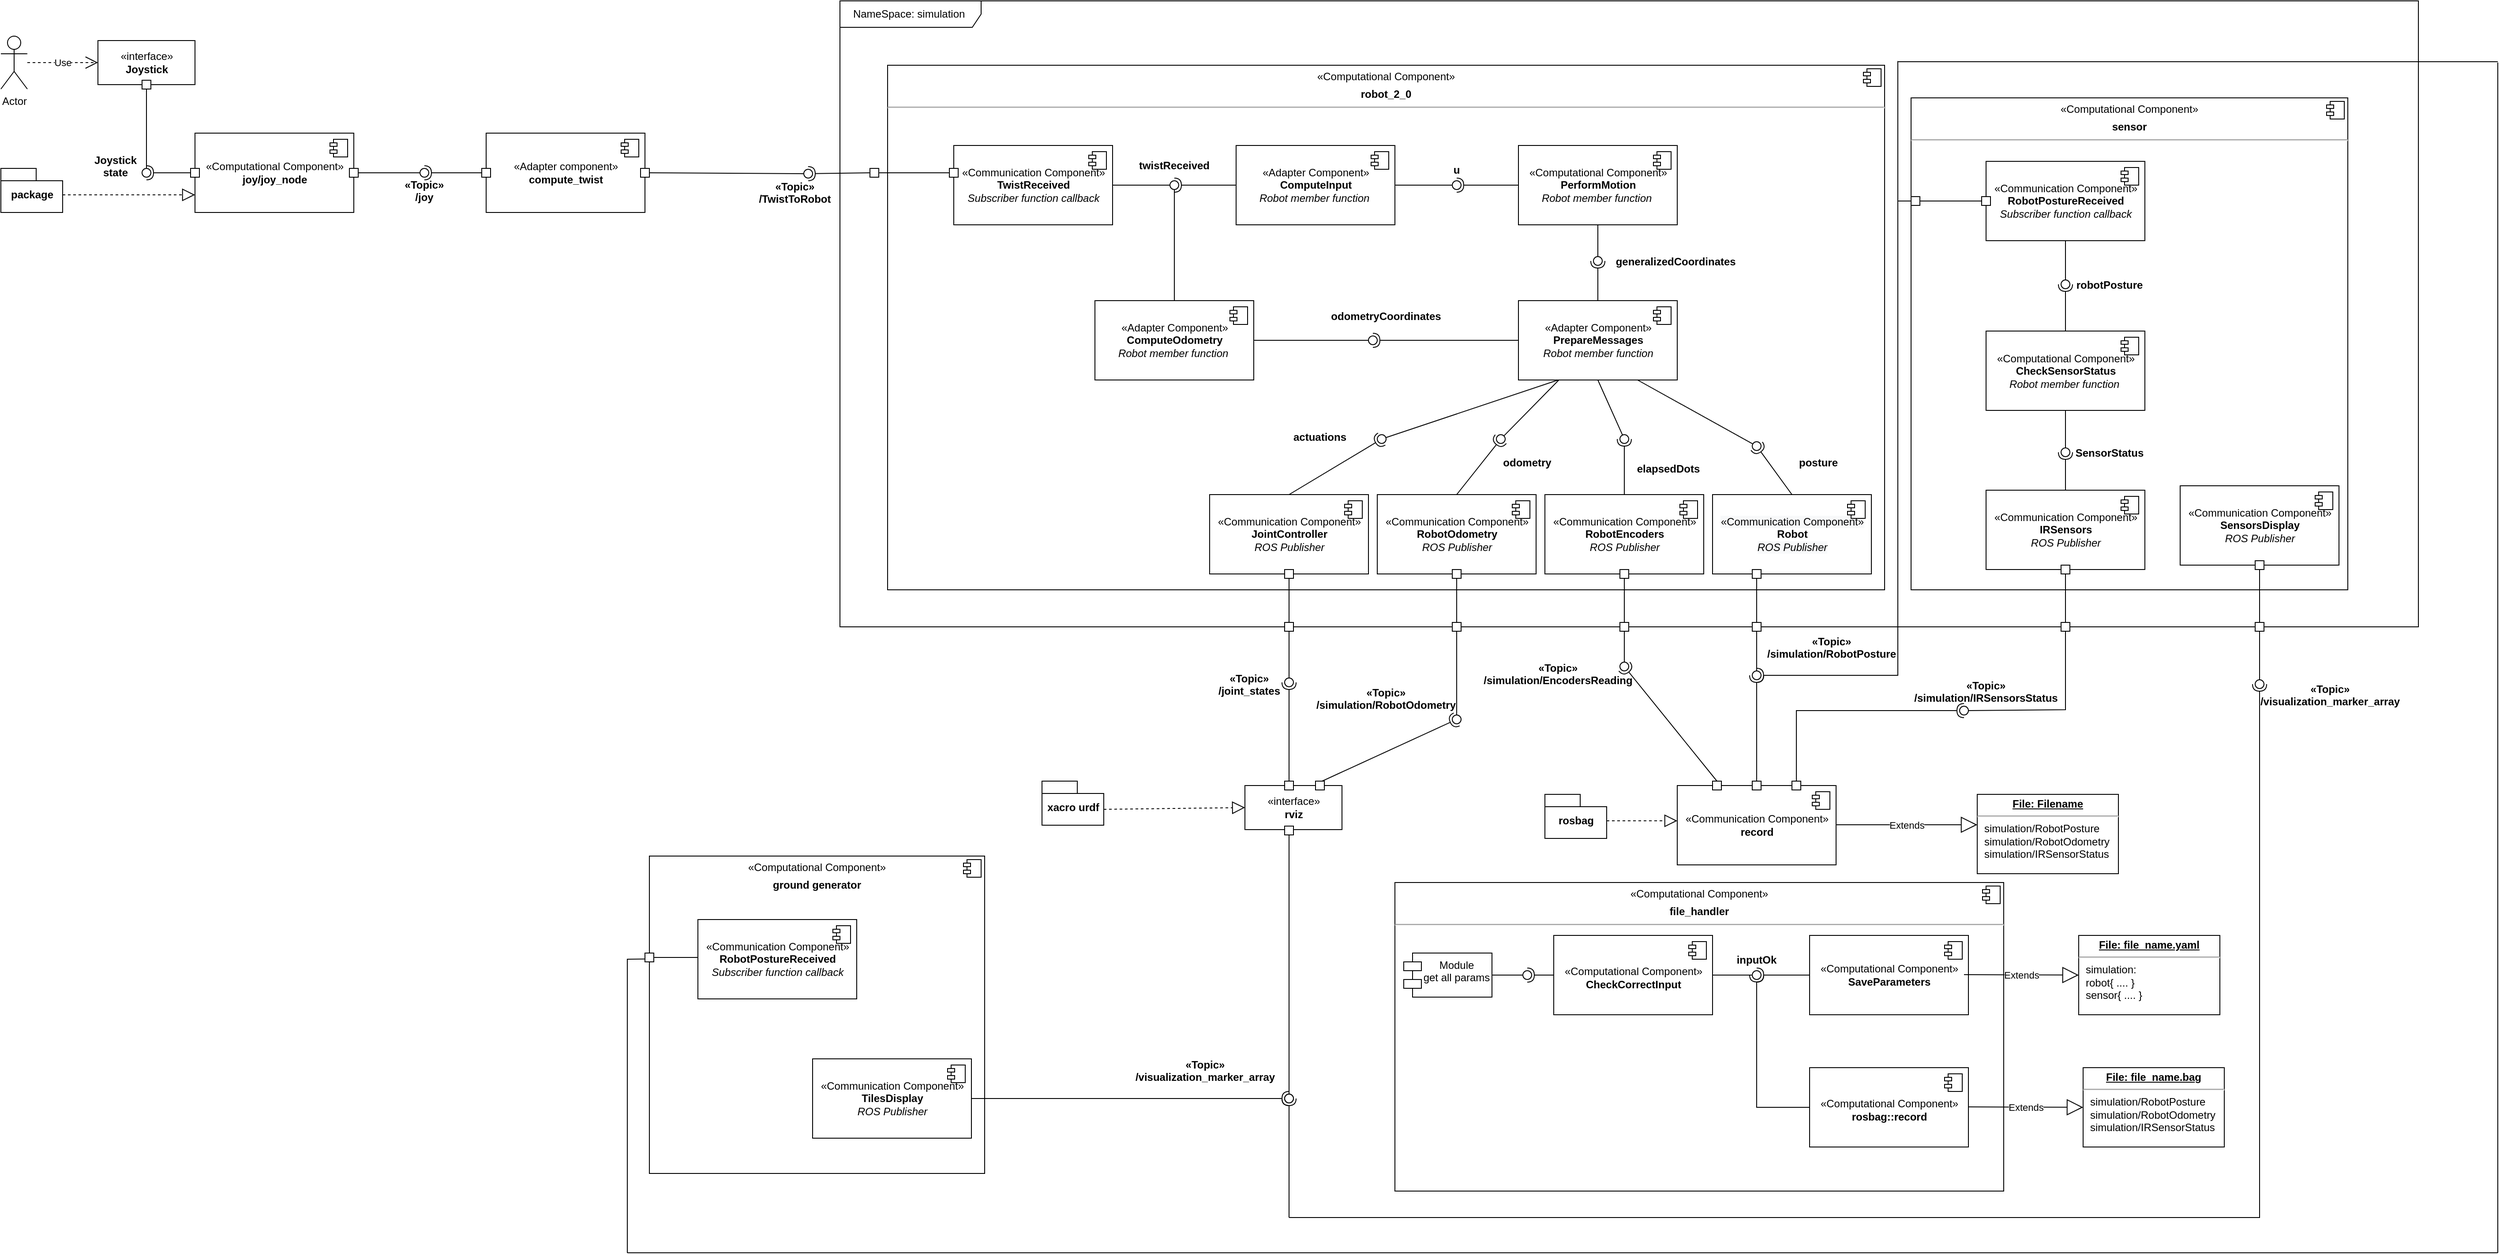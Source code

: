 <mxfile version="13.0.3" type="device"><diagram id="dQVUf-3r50k0wOPHMKct" name="Page-1"><mxGraphModel dx="3204" dy="2052" grid="1" gridSize="10" guides="1" tooltips="1" connect="1" arrows="1" fold="1" page="1" pageScale="1" pageWidth="850" pageHeight="1100" math="0" shadow="0"><root><mxCell id="0"/><mxCell id="1" parent="0"/><mxCell id="RqfYCaP5gzXYu1912-vJ-2" value="Actor" style="shape=umlActor;verticalLabelPosition=bottom;labelBackgroundColor=#ffffff;verticalAlign=top;html=1;" parent="1" vertex="1"><mxGeometry x="170" y="220" width="30" height="60" as="geometry"/></mxCell><mxCell id="RqfYCaP5gzXYu1912-vJ-3" value="«interface»&lt;br&gt;&lt;b&gt;Joystick&lt;/b&gt;" style="html=1;" parent="1" vertex="1"><mxGeometry x="280" y="225" width="110" height="50" as="geometry"/></mxCell><mxCell id="RqfYCaP5gzXYu1912-vJ-5" value="Use" style="endArrow=open;endSize=12;dashed=1;html=1;entryX=0;entryY=0.5;entryDx=0;entryDy=0;" parent="1" source="RqfYCaP5gzXYu1912-vJ-2" target="RqfYCaP5gzXYu1912-vJ-3" edge="1"><mxGeometry width="160" relative="1" as="geometry"><mxPoint x="310" y="350" as="sourcePoint"/><mxPoint x="470" y="350" as="targetPoint"/></mxGeometry></mxCell><mxCell id="RqfYCaP5gzXYu1912-vJ-8" value="package" style="shape=folder;fontStyle=1;spacingTop=10;tabWidth=40;tabHeight=14;tabPosition=left;html=1;" parent="1" vertex="1"><mxGeometry x="170" y="370" width="70" height="50" as="geometry"/></mxCell><mxCell id="RqfYCaP5gzXYu1912-vJ-9" value="«Computational Component»&lt;br&gt;&lt;b&gt;joy/joy_node&lt;/b&gt;" style="html=1;dropTarget=0;" parent="1" vertex="1"><mxGeometry x="390" y="330" width="180" height="90" as="geometry"/></mxCell><mxCell id="RqfYCaP5gzXYu1912-vJ-10" value="" style="shape=component;jettyWidth=8;jettyHeight=4;" parent="RqfYCaP5gzXYu1912-vJ-9" vertex="1"><mxGeometry x="1" width="20" height="20" relative="1" as="geometry"><mxPoint x="-27" y="7" as="offset"/></mxGeometry></mxCell><mxCell id="RqfYCaP5gzXYu1912-vJ-15" value="" style="rounded=0;orthogonalLoop=1;jettySize=auto;html=1;endArrow=none;endFill=0;exitX=0.5;exitY=1;exitDx=0;exitDy=0;" parent="1" source="RqfYCaP5gzXYu1912-vJ-19" target="RqfYCaP5gzXYu1912-vJ-17" edge="1"><mxGeometry relative="1" as="geometry"><mxPoint x="315" y="375" as="sourcePoint"/></mxGeometry></mxCell><mxCell id="RqfYCaP5gzXYu1912-vJ-16" value="" style="rounded=0;orthogonalLoop=1;jettySize=auto;html=1;endArrow=halfCircle;endFill=0;entryX=0.5;entryY=0.5;entryDx=0;entryDy=0;endSize=6;strokeWidth=1;exitX=0;exitY=0.5;exitDx=0;exitDy=0;" parent="1" source="RqfYCaP5gzXYu1912-vJ-18" target="RqfYCaP5gzXYu1912-vJ-17" edge="1"><mxGeometry relative="1" as="geometry"><mxPoint x="355" y="375" as="sourcePoint"/></mxGeometry></mxCell><mxCell id="RqfYCaP5gzXYu1912-vJ-17" value="" style="ellipse;whiteSpace=wrap;html=1;fontFamily=Helvetica;fontSize=12;fontColor=#000000;align=center;strokeColor=#000000;fillColor=#ffffff;points=[];aspect=fixed;resizable=0;" parent="1" vertex="1"><mxGeometry x="330" y="370" width="10" height="10" as="geometry"/></mxCell><mxCell id="RqfYCaP5gzXYu1912-vJ-18" value="" style="rounded=0;whiteSpace=wrap;html=1;" parent="1" vertex="1"><mxGeometry x="385" y="370" width="10" height="10" as="geometry"/></mxCell><mxCell id="RqfYCaP5gzXYu1912-vJ-19" value="" style="rounded=0;whiteSpace=wrap;html=1;" parent="1" vertex="1"><mxGeometry x="330" y="270" width="10" height="10" as="geometry"/></mxCell><mxCell id="RqfYCaP5gzXYu1912-vJ-20" value="Joystick&#10;state" style="text;align=center;fontStyle=1;verticalAlign=middle;spacingLeft=3;spacingRight=3;strokeColor=none;rotatable=0;points=[[0,0.5],[1,0.5]];portConstraint=eastwest;" parent="1" vertex="1"><mxGeometry x="260" y="354" width="80" height="26" as="geometry"/></mxCell><mxCell id="RqfYCaP5gzXYu1912-vJ-21" value="" style="endArrow=block;dashed=1;endFill=0;endSize=12;html=1;" parent="1" edge="1"><mxGeometry width="160" relative="1" as="geometry"><mxPoint x="240" y="400" as="sourcePoint"/><mxPoint x="390" y="400" as="targetPoint"/></mxGeometry></mxCell><mxCell id="RqfYCaP5gzXYu1912-vJ-22" value="«Adapter component»&lt;br&gt;&lt;b&gt;compute_twist&lt;/b&gt;" style="html=1;dropTarget=0;" parent="1" vertex="1"><mxGeometry x="720" y="330" width="180" height="90" as="geometry"/></mxCell><mxCell id="RqfYCaP5gzXYu1912-vJ-23" value="" style="shape=component;jettyWidth=8;jettyHeight=4;" parent="RqfYCaP5gzXYu1912-vJ-22" vertex="1"><mxGeometry x="1" width="20" height="20" relative="1" as="geometry"><mxPoint x="-27" y="7" as="offset"/></mxGeometry></mxCell><mxCell id="RqfYCaP5gzXYu1912-vJ-24" value="" style="rounded=0;orthogonalLoop=1;jettySize=auto;html=1;endArrow=none;endFill=0;exitX=1;exitY=0.5;exitDx=0;exitDy=0;" parent="1" source="RqfYCaP5gzXYu1912-vJ-27" target="RqfYCaP5gzXYu1912-vJ-26" edge="1"><mxGeometry relative="1" as="geometry"><mxPoint x="630" y="375" as="sourcePoint"/></mxGeometry></mxCell><mxCell id="RqfYCaP5gzXYu1912-vJ-25" value="" style="rounded=0;orthogonalLoop=1;jettySize=auto;html=1;endArrow=halfCircle;endFill=0;entryX=0.5;entryY=0.5;entryDx=0;entryDy=0;endSize=6;strokeWidth=1;exitX=0;exitY=0.5;exitDx=0;exitDy=0;" parent="1" source="RqfYCaP5gzXYu1912-vJ-28" target="RqfYCaP5gzXYu1912-vJ-26" edge="1"><mxGeometry relative="1" as="geometry"><mxPoint x="670" y="375" as="sourcePoint"/></mxGeometry></mxCell><mxCell id="RqfYCaP5gzXYu1912-vJ-26" value="" style="ellipse;whiteSpace=wrap;html=1;fontFamily=Helvetica;fontSize=12;fontColor=#000000;align=center;strokeColor=#000000;fillColor=#ffffff;points=[];aspect=fixed;resizable=0;" parent="1" vertex="1"><mxGeometry x="645" y="370" width="10" height="10" as="geometry"/></mxCell><mxCell id="RqfYCaP5gzXYu1912-vJ-27" value="" style="rounded=0;whiteSpace=wrap;html=1;" parent="1" vertex="1"><mxGeometry x="565" y="370" width="10" height="10" as="geometry"/></mxCell><mxCell id="RqfYCaP5gzXYu1912-vJ-28" value="" style="rounded=0;whiteSpace=wrap;html=1;" parent="1" vertex="1"><mxGeometry x="715" y="370" width="10" height="10" as="geometry"/></mxCell><mxCell id="RqfYCaP5gzXYu1912-vJ-33" value="«Topic»&#10;/joy" style="text;align=center;fontStyle=1;verticalAlign=middle;spacingLeft=3;spacingRight=3;strokeColor=none;rotatable=0;points=[[0,0.5],[1,0.5]];portConstraint=eastwest;" parent="1" vertex="1"><mxGeometry x="610" y="382" width="80" height="26" as="geometry"/></mxCell><mxCell id="RqfYCaP5gzXYu1912-vJ-34" value="" style="rounded=0;whiteSpace=wrap;html=1;" parent="1" vertex="1"><mxGeometry x="895" y="370" width="10" height="10" as="geometry"/></mxCell><mxCell id="RqfYCaP5gzXYu1912-vJ-42" value="" style="rounded=0;orthogonalLoop=1;jettySize=auto;html=1;endArrow=none;endFill=0;exitX=1;exitY=0.5;exitDx=0;exitDy=0;" parent="1" source="RqfYCaP5gzXYu1912-vJ-34" target="RqfYCaP5gzXYu1912-vJ-44" edge="1"><mxGeometry relative="1" as="geometry"><mxPoint x="1010" y="375" as="sourcePoint"/></mxGeometry></mxCell><mxCell id="RqfYCaP5gzXYu1912-vJ-43" value="" style="rounded=0;orthogonalLoop=1;jettySize=auto;html=1;endArrow=halfCircle;endFill=0;entryX=0.5;entryY=0.5;entryDx=0;entryDy=0;endSize=6;strokeWidth=1;exitX=0;exitY=0.5;exitDx=0;exitDy=0;" parent="1" source="RqfYCaP5gzXYu1912-vJ-141" target="RqfYCaP5gzXYu1912-vJ-44" edge="1"><mxGeometry relative="1" as="geometry"><mxPoint x="1155" y="375" as="sourcePoint"/></mxGeometry></mxCell><mxCell id="RqfYCaP5gzXYu1912-vJ-44" value="" style="ellipse;whiteSpace=wrap;html=1;fontFamily=Helvetica;fontSize=12;fontColor=#000000;align=center;strokeColor=#000000;fillColor=#ffffff;points=[];aspect=fixed;resizable=0;" parent="1" vertex="1"><mxGeometry x="1080" y="371" width="10" height="10" as="geometry"/></mxCell><mxCell id="RqfYCaP5gzXYu1912-vJ-46" value="«Topic»&#10;/TwistToRobot" style="text;align=center;fontStyle=1;verticalAlign=middle;spacingLeft=3;spacingRight=3;strokeColor=none;rotatable=0;points=[[0,0.5],[1,0.5]];portConstraint=eastwest;" parent="1" vertex="1"><mxGeometry x="1030" y="384" width="80" height="26" as="geometry"/></mxCell><mxCell id="RqfYCaP5gzXYu1912-vJ-138" value="NameSpace: simulation&amp;nbsp;" style="shape=umlFrame;whiteSpace=wrap;html=1;width=160;height=30;" parent="1" vertex="1"><mxGeometry x="1121" y="180" width="1789" height="710" as="geometry"/></mxCell><mxCell id="RqfYCaP5gzXYu1912-vJ-139" value="&lt;p style=&quot;margin: 6px 0px 0px ; text-align: center&quot;&gt;«Computational Component»&lt;br&gt;&lt;/p&gt;&lt;p style=&quot;margin: 6px 0px 0px ; text-align: center&quot;&gt;&lt;b&gt;robot_2_0&lt;/b&gt;&lt;/p&gt;&lt;hr&gt;&lt;p style=&quot;margin: 0px 0px 0px 8px&quot;&gt;&lt;br&gt;&lt;/p&gt;" style="align=left;overflow=fill;html=1;dropTarget=0;" parent="1" vertex="1"><mxGeometry x="1175" y="253" width="1130" height="595" as="geometry"/></mxCell><mxCell id="RqfYCaP5gzXYu1912-vJ-140" value="" style="shape=component;jettyWidth=8;jettyHeight=4;" parent="RqfYCaP5gzXYu1912-vJ-139" vertex="1"><mxGeometry x="1" width="20" height="20" relative="1" as="geometry"><mxPoint x="-24" y="4" as="offset"/></mxGeometry></mxCell><mxCell id="RqfYCaP5gzXYu1912-vJ-141" value="" style="rounded=0;whiteSpace=wrap;html=1;" parent="1" vertex="1"><mxGeometry x="1155" y="370" width="10" height="10" as="geometry"/></mxCell><mxCell id="RqfYCaP5gzXYu1912-vJ-142" value="«Adapter Component»&lt;br&gt;&lt;b&gt;ComputeInput&lt;/b&gt;&lt;br&gt;&lt;i&gt;Robot member function&lt;/i&gt;&amp;nbsp;" style="html=1;dropTarget=0;" parent="1" vertex="1"><mxGeometry x="1570" y="344" width="180" height="90" as="geometry"/></mxCell><mxCell id="RqfYCaP5gzXYu1912-vJ-143" value="" style="shape=component;jettyWidth=8;jettyHeight=4;" parent="RqfYCaP5gzXYu1912-vJ-142" vertex="1"><mxGeometry x="1" width="20" height="20" relative="1" as="geometry"><mxPoint x="-27" y="7" as="offset"/></mxGeometry></mxCell><mxCell id="RqfYCaP5gzXYu1912-vJ-145" value="" style="line;strokeWidth=1;fillColor=none;align=left;verticalAlign=middle;spacingTop=-1;spacingLeft=3;spacingRight=3;rotatable=0;labelPosition=right;points=[];portConstraint=eastwest;" parent="1" vertex="1"><mxGeometry x="1165" y="371" width="80" height="8" as="geometry"/></mxCell><mxCell id="RqfYCaP5gzXYu1912-vJ-146" value="«Computational Component»&lt;br&gt;&lt;b&gt;PerformMotion&lt;br&gt;&lt;/b&gt;&lt;i&gt;Robot member function&lt;/i&gt;&amp;nbsp;" style="html=1;dropTarget=0;" parent="1" vertex="1"><mxGeometry x="1890" y="344" width="180" height="90" as="geometry"/></mxCell><mxCell id="RqfYCaP5gzXYu1912-vJ-147" value="" style="shape=component;jettyWidth=8;jettyHeight=4;" parent="RqfYCaP5gzXYu1912-vJ-146" vertex="1"><mxGeometry x="1" width="20" height="20" relative="1" as="geometry"><mxPoint x="-27" y="7" as="offset"/></mxGeometry></mxCell><mxCell id="RqfYCaP5gzXYu1912-vJ-148" value="" style="rounded=0;orthogonalLoop=1;jettySize=auto;html=1;endArrow=none;endFill=0;exitX=1;exitY=0.5;exitDx=0;exitDy=0;" parent="1" source="RqfYCaP5gzXYu1912-vJ-142" target="RqfYCaP5gzXYu1912-vJ-150" edge="1"><mxGeometry relative="1" as="geometry"><mxPoint x="1800" y="389" as="sourcePoint"/></mxGeometry></mxCell><mxCell id="RqfYCaP5gzXYu1912-vJ-149" value="" style="rounded=0;orthogonalLoop=1;jettySize=auto;html=1;endArrow=halfCircle;endFill=0;entryX=0.5;entryY=0.5;entryDx=0;entryDy=0;endSize=6;strokeWidth=1;exitX=0;exitY=0.5;exitDx=0;exitDy=0;" parent="1" source="RqfYCaP5gzXYu1912-vJ-146" target="RqfYCaP5gzXYu1912-vJ-150" edge="1"><mxGeometry relative="1" as="geometry"><mxPoint x="1840" y="389" as="sourcePoint"/></mxGeometry></mxCell><mxCell id="RqfYCaP5gzXYu1912-vJ-150" value="" style="ellipse;whiteSpace=wrap;html=1;fontFamily=Helvetica;fontSize=12;fontColor=#000000;align=center;strokeColor=#000000;fillColor=#ffffff;points=[];aspect=fixed;resizable=0;" parent="1" vertex="1"><mxGeometry x="1815" y="384" width="10" height="10" as="geometry"/></mxCell><mxCell id="RqfYCaP5gzXYu1912-vJ-151" value="u" style="text;align=center;fontStyle=1;verticalAlign=middle;spacingLeft=3;spacingRight=3;strokeColor=none;rotatable=0;points=[[0,0.5],[1,0.5]];portConstraint=eastwest;" parent="1" vertex="1"><mxGeometry x="1780" y="358" width="80" height="26" as="geometry"/></mxCell><mxCell id="RqfYCaP5gzXYu1912-vJ-155" value="generalizedCoordinates " style="text;align=center;fontStyle=1;verticalAlign=middle;spacingLeft=3;spacingRight=3;strokeColor=none;rotatable=0;points=[[0,0.5],[1,0.5]];portConstraint=eastwest;" parent="1" vertex="1"><mxGeometry x="2030" y="462" width="80" height="26" as="geometry"/></mxCell><mxCell id="RqfYCaP5gzXYu1912-vJ-164" value="&lt;span style=&quot;font-family: &amp;#34;helvetica&amp;#34; ; font-size: 12px ; font-style: normal ; font-weight: 400 ; letter-spacing: normal ; text-align: center ; text-indent: 0px ; text-transform: none ; word-spacing: 0px ; background-color: rgb(248 , 249 , 250) ; float: none ; display: inline&quot;&gt;«Communication Component»&lt;/span&gt;&lt;br style=&quot;font-family: &amp;#34;helvetica&amp;#34; ; font-size: 12px ; font-style: normal ; font-weight: 400 ; letter-spacing: normal ; text-align: center ; text-indent: 0px ; text-transform: none ; word-spacing: 0px ; background-color: rgb(248 , 249 , 250)&quot;&gt;&lt;b&gt;Robot&lt;br&gt;&lt;/b&gt;&lt;i style=&quot;font-family: &amp;#34;helvetica&amp;#34; ; font-size: 12px ; font-weight: 400 ; letter-spacing: normal ; text-align: center ; text-indent: 0px ; text-transform: none ; word-spacing: 0px ; background-color: rgb(248 , 249 , 250)&quot;&gt;ROS Publisher&lt;/i&gt;" style="html=1;dropTarget=0;" parent="1" vertex="1"><mxGeometry x="2110" y="740" width="180" height="90" as="geometry"/></mxCell><mxCell id="RqfYCaP5gzXYu1912-vJ-165" value="" style="shape=component;jettyWidth=8;jettyHeight=4;" parent="RqfYCaP5gzXYu1912-vJ-164" vertex="1"><mxGeometry x="1" width="20" height="20" relative="1" as="geometry"><mxPoint x="-27" y="7" as="offset"/></mxGeometry></mxCell><mxCell id="RqfYCaP5gzXYu1912-vJ-166" value="«Communication Component»&lt;br&gt;&lt;b&gt;JointController&lt;br&gt;&lt;/b&gt;&lt;i&gt;ROS Publisher&lt;/i&gt;" style="html=1;dropTarget=0;" parent="1" vertex="1"><mxGeometry x="1540" y="740" width="180" height="90" as="geometry"/></mxCell><mxCell id="RqfYCaP5gzXYu1912-vJ-167" value="" style="shape=component;jettyWidth=8;jettyHeight=4;" parent="RqfYCaP5gzXYu1912-vJ-166" vertex="1"><mxGeometry x="1" width="20" height="20" relative="1" as="geometry"><mxPoint x="-27" y="7" as="offset"/></mxGeometry></mxCell><mxCell id="RqfYCaP5gzXYu1912-vJ-168" value="«Adapter Component»&lt;br&gt;&lt;b&gt;PrepareMessages&lt;br&gt;&lt;/b&gt;&lt;i&gt;Robot member function&lt;/i&gt;&lt;b&gt;&lt;br&gt;&lt;/b&gt;" style="html=1;dropTarget=0;" parent="1" vertex="1"><mxGeometry x="1890" y="520" width="180" height="90" as="geometry"/></mxCell><mxCell id="RqfYCaP5gzXYu1912-vJ-169" value="" style="shape=component;jettyWidth=8;jettyHeight=4;" parent="RqfYCaP5gzXYu1912-vJ-168" vertex="1"><mxGeometry x="1" width="20" height="20" relative="1" as="geometry"><mxPoint x="-27" y="7" as="offset"/></mxGeometry></mxCell><mxCell id="RqfYCaP5gzXYu1912-vJ-172" value="" style="rounded=0;orthogonalLoop=1;jettySize=auto;html=1;endArrow=none;endFill=0;exitX=0.25;exitY=1;exitDx=0;exitDy=0;" parent="1" source="RqfYCaP5gzXYu1912-vJ-168" target="RqfYCaP5gzXYu1912-vJ-174" edge="1"><mxGeometry relative="1" as="geometry"><mxPoint x="1920" y="685" as="sourcePoint"/><Array as="points"/></mxGeometry></mxCell><mxCell id="RqfYCaP5gzXYu1912-vJ-173" value="" style="rounded=0;orthogonalLoop=1;jettySize=auto;html=1;endArrow=halfCircle;endFill=0;entryX=0.5;entryY=0.5;entryDx=0;entryDy=0;endSize=6;strokeWidth=1;exitX=0.5;exitY=0;exitDx=0;exitDy=0;" parent="1" source="RqfYCaP5gzXYu1912-vJ-166" target="RqfYCaP5gzXYu1912-vJ-174" edge="1"><mxGeometry relative="1" as="geometry"><mxPoint x="1960" y="685" as="sourcePoint"/></mxGeometry></mxCell><mxCell id="RqfYCaP5gzXYu1912-vJ-175" value="" style="rounded=0;orthogonalLoop=1;jettySize=auto;html=1;endArrow=none;endFill=0;exitX=0.75;exitY=1;exitDx=0;exitDy=0;" parent="1" source="RqfYCaP5gzXYu1912-vJ-168" target="RqfYCaP5gzXYu1912-vJ-177" edge="1"><mxGeometry relative="1" as="geometry"><mxPoint x="2140" y="685" as="sourcePoint"/></mxGeometry></mxCell><mxCell id="RqfYCaP5gzXYu1912-vJ-176" value="" style="rounded=0;orthogonalLoop=1;jettySize=auto;html=1;endArrow=halfCircle;endFill=0;entryX=0.5;entryY=0.5;entryDx=0;entryDy=0;endSize=6;strokeWidth=1;exitX=0.5;exitY=0;exitDx=0;exitDy=0;" parent="1" source="RqfYCaP5gzXYu1912-vJ-164" target="RqfYCaP5gzXYu1912-vJ-177" edge="1"><mxGeometry relative="1" as="geometry"><mxPoint x="2180" y="685" as="sourcePoint"/></mxGeometry></mxCell><mxCell id="RqfYCaP5gzXYu1912-vJ-177" value="" style="ellipse;whiteSpace=wrap;html=1;fontFamily=Helvetica;fontSize=12;fontColor=#000000;align=center;strokeColor=#000000;fillColor=#ffffff;points=[];aspect=fixed;resizable=0;" parent="1" vertex="1"><mxGeometry x="2155" y="680" width="10" height="10" as="geometry"/></mxCell><mxCell id="RqfYCaP5gzXYu1912-vJ-181" value="" style="rounded=0;whiteSpace=wrap;html=1;" parent="1" vertex="1"><mxGeometry x="2155" y="825" width="10" height="10" as="geometry"/></mxCell><mxCell id="RqfYCaP5gzXYu1912-vJ-183" value="" style="rounded=0;whiteSpace=wrap;html=1;" parent="1" vertex="1"><mxGeometry x="2005" y="885" width="10" height="10" as="geometry"/></mxCell><mxCell id="RqfYCaP5gzXYu1912-vJ-184" value="" style="rounded=0;whiteSpace=wrap;html=1;" parent="1" vertex="1"><mxGeometry x="2155" y="885" width="10" height="10" as="geometry"/></mxCell><mxCell id="RqfYCaP5gzXYu1912-vJ-186" value="" style="rounded=0;orthogonalLoop=1;jettySize=auto;html=1;endArrow=none;endFill=0;exitX=0.5;exitY=1;exitDx=0;exitDy=0;entryX=0.5;entryY=0;entryDx=0;entryDy=0;" parent="1" source="RqfYCaP5gzXYu1912-vJ-180" target="RqfYCaP5gzXYu1912-vJ-183" edge="1"><mxGeometry relative="1" as="geometry"><mxPoint x="1825" y="895" as="sourcePoint"/><mxPoint x="1845" y="890" as="targetPoint"/></mxGeometry></mxCell><mxCell id="RqfYCaP5gzXYu1912-vJ-187" value="" style="rounded=0;orthogonalLoop=1;jettySize=auto;html=1;endArrow=none;endFill=0;exitX=0.5;exitY=1;exitDx=0;exitDy=0;entryX=0.5;entryY=0;entryDx=0;entryDy=0;" parent="1" source="RqfYCaP5gzXYu1912-vJ-181" target="RqfYCaP5gzXYu1912-vJ-184" edge="1"><mxGeometry relative="1" as="geometry"><mxPoint x="2159.71" y="835" as="sourcePoint"/><mxPoint x="2159.71" y="875" as="targetPoint"/></mxGeometry></mxCell><mxCell id="RqfYCaP5gzXYu1912-vJ-189" value="" style="rounded=0;orthogonalLoop=1;jettySize=auto;html=1;endArrow=none;endFill=0;exitX=0.5;exitY=1;exitDx=0;exitDy=0;" parent="1" source="RqfYCaP5gzXYu1912-vJ-183" target="RqfYCaP5gzXYu1912-vJ-191" edge="1"><mxGeometry relative="1" as="geometry"><mxPoint x="1920" y="945" as="sourcePoint"/></mxGeometry></mxCell><mxCell id="RqfYCaP5gzXYu1912-vJ-190" value="" style="rounded=0;orthogonalLoop=1;jettySize=auto;html=1;endArrow=halfCircle;endFill=0;entryX=0.5;entryY=0.5;entryDx=0;entryDy=0;endSize=6;strokeWidth=1;exitX=0.5;exitY=0;exitDx=0;exitDy=0;" parent="1" target="RqfYCaP5gzXYu1912-vJ-191" edge="1"><mxGeometry relative="1" as="geometry"><mxPoint x="2115.0" y="1065" as="sourcePoint"/></mxGeometry></mxCell><mxCell id="RqfYCaP5gzXYu1912-vJ-191" value="" style="ellipse;whiteSpace=wrap;html=1;fontFamily=Helvetica;fontSize=12;fontColor=#000000;align=center;strokeColor=#000000;fillColor=#ffffff;points=[];aspect=fixed;resizable=0;" parent="1" vertex="1"><mxGeometry x="2005" y="930" width="10" height="10" as="geometry"/></mxCell><mxCell id="RqfYCaP5gzXYu1912-vJ-195" value="" style="rounded=0;orthogonalLoop=1;jettySize=auto;html=1;endArrow=none;endFill=0;exitX=0.5;exitY=1;exitDx=0;exitDy=0;" parent="1" source="RqfYCaP5gzXYu1912-vJ-184" target="RqfYCaP5gzXYu1912-vJ-197" edge="1"><mxGeometry relative="1" as="geometry"><mxPoint x="2140" y="945" as="sourcePoint"/></mxGeometry></mxCell><mxCell id="RqfYCaP5gzXYu1912-vJ-196" value="" style="rounded=0;orthogonalLoop=1;jettySize=auto;html=1;endArrow=halfCircle;endFill=0;entryX=0.5;entryY=0.5;entryDx=0;entryDy=0;endSize=6;strokeWidth=1;exitX=0.5;exitY=0;exitDx=0;exitDy=0;" parent="1" target="RqfYCaP5gzXYu1912-vJ-197" edge="1"><mxGeometry relative="1" as="geometry"><mxPoint x="2160.0" y="1065" as="sourcePoint"/></mxGeometry></mxCell><mxCell id="RqfYCaP5gzXYu1912-vJ-197" value="" style="ellipse;whiteSpace=wrap;html=1;fontFamily=Helvetica;fontSize=12;fontColor=#000000;align=center;strokeColor=#000000;fillColor=#ffffff;points=[];aspect=fixed;resizable=0;" parent="1" vertex="1"><mxGeometry x="2155" y="940" width="10" height="10" as="geometry"/></mxCell><mxCell id="RqfYCaP5gzXYu1912-vJ-201" value="«Topic»&#10;/simulation/RobotPosture" style="text;align=center;fontStyle=1;verticalAlign=middle;spacingLeft=3;spacingRight=3;strokeColor=none;rotatable=0;points=[[0,0.5],[1,0.5]];portConstraint=eastwest;" parent="1" vertex="1"><mxGeometry x="2205" y="900" width="80" height="26" as="geometry"/></mxCell><mxCell id="RqfYCaP5gzXYu1912-vJ-202" value="«Topic»&#10;/simulation/EncodersReading" style="text;align=center;fontStyle=1;verticalAlign=middle;spacingLeft=3;spacingRight=3;strokeColor=none;rotatable=0;points=[[0,0.5],[1,0.5]];portConstraint=eastwest;" parent="1" vertex="1"><mxGeometry x="1895" y="930" width="80" height="26" as="geometry"/></mxCell><mxCell id="RqfYCaP5gzXYu1912-vJ-203" value="«Topic»&#10;/simulation/IRSensorsStatus" style="text;align=center;fontStyle=1;verticalAlign=middle;spacingLeft=3;spacingRight=3;strokeColor=none;rotatable=0;points=[[0,0.5],[1,0.5]];portConstraint=eastwest;" parent="1" vertex="1"><mxGeometry x="2380" y="950" width="80" height="26" as="geometry"/></mxCell><mxCell id="RqfYCaP5gzXYu1912-vJ-206" value="rosbag" style="shape=folder;fontStyle=1;spacingTop=10;tabWidth=40;tabHeight=14;tabPosition=left;html=1;" parent="1" vertex="1"><mxGeometry x="1920" y="1080" width="70" height="50" as="geometry"/></mxCell><mxCell id="RqfYCaP5gzXYu1912-vJ-208" value="" style="endArrow=block;dashed=1;endFill=0;endSize=12;html=1;" parent="1" edge="1"><mxGeometry width="160" relative="1" as="geometry"><mxPoint x="1990" y="1110" as="sourcePoint"/><mxPoint x="2070" y="1110" as="targetPoint"/></mxGeometry></mxCell><mxCell id="RqfYCaP5gzXYu1912-vJ-216" value="Extends" style="endArrow=block;endSize=16;endFill=0;html=1;" parent="1" edge="1"><mxGeometry width="160" relative="1" as="geometry"><mxPoint x="2250" y="1114.5" as="sourcePoint"/><mxPoint x="2410" y="1114.5" as="targetPoint"/></mxGeometry></mxCell><mxCell id="RqfYCaP5gzXYu1912-vJ-218" value="&lt;p style=&quot;margin: 0px ; margin-top: 4px ; text-align: center ; text-decoration: underline&quot;&gt;&lt;b&gt;File: Filename&lt;/b&gt;&lt;/p&gt;&lt;hr&gt;&lt;p style=&quot;margin: 0px ; margin-left: 8px&quot;&gt;simulation/RobotPosture&lt;br&gt;simulation/RobotOdometry&lt;br&gt;simulation/IRSensorStatus&lt;/p&gt;" style="verticalAlign=top;align=left;overflow=fill;fontSize=12;fontFamily=Helvetica;html=1;" parent="1" vertex="1"><mxGeometry x="2410" y="1080" width="160" height="90" as="geometry"/></mxCell><mxCell id="RqfYCaP5gzXYu1912-vJ-221" value="«Communication Component»&lt;br&gt;&lt;b&gt;TwistReceived&lt;/b&gt;&lt;br&gt;&lt;i&gt;Subscriber function callback&lt;/i&gt;" style="html=1;dropTarget=0;" parent="1" vertex="1"><mxGeometry x="1250" y="344" width="180" height="90" as="geometry"/></mxCell><mxCell id="RqfYCaP5gzXYu1912-vJ-222" value="" style="shape=component;jettyWidth=8;jettyHeight=4;" parent="RqfYCaP5gzXYu1912-vJ-221" vertex="1"><mxGeometry x="1" width="20" height="20" relative="1" as="geometry"><mxPoint x="-27" y="7" as="offset"/></mxGeometry></mxCell><mxCell id="RqfYCaP5gzXYu1912-vJ-223" value="" style="rounded=0;whiteSpace=wrap;html=1;" parent="1" vertex="1"><mxGeometry x="1245" y="370" width="10" height="10" as="geometry"/></mxCell><mxCell id="RqfYCaP5gzXYu1912-vJ-224" value="" style="rounded=0;orthogonalLoop=1;jettySize=auto;html=1;endArrow=none;endFill=0;exitX=1;exitY=0.5;exitDx=0;exitDy=0;" parent="1" source="RqfYCaP5gzXYu1912-vJ-221" target="RqfYCaP5gzXYu1912-vJ-226" edge="1"><mxGeometry relative="1" as="geometry"><mxPoint x="1480" y="389" as="sourcePoint"/></mxGeometry></mxCell><mxCell id="RqfYCaP5gzXYu1912-vJ-225" value="" style="rounded=0;orthogonalLoop=1;jettySize=auto;html=1;endArrow=halfCircle;endFill=0;entryX=0.5;entryY=0.5;entryDx=0;entryDy=0;endSize=6;strokeWidth=1;exitX=0;exitY=0.5;exitDx=0;exitDy=0;" parent="1" source="RqfYCaP5gzXYu1912-vJ-142" target="RqfYCaP5gzXYu1912-vJ-226" edge="1"><mxGeometry relative="1" as="geometry"><mxPoint x="1520" y="389" as="sourcePoint"/></mxGeometry></mxCell><mxCell id="RqfYCaP5gzXYu1912-vJ-226" value="" style="ellipse;whiteSpace=wrap;html=1;fontFamily=Helvetica;fontSize=12;fontColor=#000000;align=center;strokeColor=#000000;fillColor=#ffffff;points=[];aspect=fixed;resizable=0;" parent="1" vertex="1"><mxGeometry x="1495" y="384" width="10" height="10" as="geometry"/></mxCell><mxCell id="RqfYCaP5gzXYu1912-vJ-227" value="twistReceived" style="text;align=center;fontStyle=1;verticalAlign=middle;spacingLeft=3;spacingRight=3;strokeColor=none;rotatable=0;points=[[0,0.5],[1,0.5]];portConstraint=eastwest;" parent="1" vertex="1"><mxGeometry x="1460" y="353" width="80" height="26" as="geometry"/></mxCell><mxCell id="RqfYCaP5gzXYu1912-vJ-228" value="«Communication Component»&lt;br&gt;&lt;b&gt;record&lt;/b&gt;" style="html=1;dropTarget=0;" parent="1" vertex="1"><mxGeometry x="2070" y="1070" width="180" height="90" as="geometry"/></mxCell><mxCell id="RqfYCaP5gzXYu1912-vJ-229" value="" style="shape=component;jettyWidth=8;jettyHeight=4;" parent="RqfYCaP5gzXYu1912-vJ-228" vertex="1"><mxGeometry x="1" width="20" height="20" relative="1" as="geometry"><mxPoint x="-27" y="7" as="offset"/></mxGeometry></mxCell><mxCell id="RqfYCaP5gzXYu1912-vJ-230" value="" style="rounded=0;whiteSpace=wrap;html=1;" parent="1" vertex="1"><mxGeometry x="2110" y="1065" width="10" height="10" as="geometry"/></mxCell><mxCell id="RqfYCaP5gzXYu1912-vJ-231" value="" style="rounded=0;whiteSpace=wrap;html=1;" parent="1" vertex="1"><mxGeometry x="2155" y="1065" width="10" height="10" as="geometry"/></mxCell><mxCell id="RqfYCaP5gzXYu1912-vJ-232" value="" style="rounded=0;whiteSpace=wrap;html=1;" parent="1" vertex="1"><mxGeometry x="2200" y="1065" width="10" height="10" as="geometry"/></mxCell><mxCell id="hUj2-wI3A586qKky1qqL-6" value="" style="rounded=0;whiteSpace=wrap;html=1;" parent="1" vertex="1"><mxGeometry x="1625" y="825" width="10" height="10" as="geometry"/></mxCell><mxCell id="hUj2-wI3A586qKky1qqL-7" value="" style="rounded=0;whiteSpace=wrap;html=1;" parent="1" vertex="1"><mxGeometry x="1625" y="885" width="10" height="10" as="geometry"/></mxCell><mxCell id="hUj2-wI3A586qKky1qqL-8" value="" style="rounded=0;orthogonalLoop=1;jettySize=auto;html=1;endArrow=none;endFill=0;exitX=0.5;exitY=1;exitDx=0;exitDy=0;entryX=0.5;entryY=0;entryDx=0;entryDy=0;" parent="1" source="hUj2-wI3A586qKky1qqL-6" target="hUj2-wI3A586qKky1qqL-7" edge="1"><mxGeometry relative="1" as="geometry"><mxPoint x="1605" y="895" as="sourcePoint"/><mxPoint x="1625" y="890" as="targetPoint"/></mxGeometry></mxCell><mxCell id="hUj2-wI3A586qKky1qqL-9" value="" style="rounded=0;orthogonalLoop=1;jettySize=auto;html=1;endArrow=none;endFill=0;exitX=0.5;exitY=1;exitDx=0;exitDy=0;" parent="1" source="hUj2-wI3A586qKky1qqL-7" target="hUj2-wI3A586qKky1qqL-11" edge="1"><mxGeometry relative="1" as="geometry"><mxPoint x="1695" y="945" as="sourcePoint"/></mxGeometry></mxCell><mxCell id="hUj2-wI3A586qKky1qqL-10" value="" style="rounded=0;orthogonalLoop=1;jettySize=auto;html=1;endArrow=halfCircle;endFill=0;entryX=0.5;entryY=0.5;entryDx=0;entryDy=0;endSize=6;strokeWidth=1;exitX=0.5;exitY=0;exitDx=0;exitDy=0;" parent="1" source="hUj2-wI3A586qKky1qqL-15" target="hUj2-wI3A586qKky1qqL-11" edge="1"><mxGeometry relative="1" as="geometry"><mxPoint x="1890.0" y="1065.0" as="sourcePoint"/></mxGeometry></mxCell><mxCell id="hUj2-wI3A586qKky1qqL-11" value="" style="ellipse;whiteSpace=wrap;html=1;fontFamily=Helvetica;fontSize=12;fontColor=#000000;align=center;strokeColor=#000000;fillColor=#ffffff;points=[];aspect=fixed;resizable=0;" parent="1" vertex="1"><mxGeometry x="1625" y="948" width="10" height="10" as="geometry"/></mxCell><mxCell id="hUj2-wI3A586qKky1qqL-14" value="«interface»&lt;br&gt;&lt;b&gt;rviz&lt;/b&gt;" style="html=1;" parent="1" vertex="1"><mxGeometry x="1580" y="1070" width="110" height="50" as="geometry"/></mxCell><mxCell id="hUj2-wI3A586qKky1qqL-15" value="" style="rounded=0;whiteSpace=wrap;html=1;" parent="1" vertex="1"><mxGeometry x="1625" y="1065" width="10" height="10" as="geometry"/></mxCell><mxCell id="hUj2-wI3A586qKky1qqL-16" value="«Topic»&#10;/joint_states" style="text;align=center;fontStyle=1;verticalAlign=middle;spacingLeft=3;spacingRight=3;strokeColor=none;rotatable=0;points=[[0,0.5],[1,0.5]];portConstraint=eastwest;" parent="1" vertex="1"><mxGeometry x="1545" y="942" width="80" height="26" as="geometry"/></mxCell><mxCell id="mGpNXbL3yLWRdrGbcxkO-1" value="" style="rounded=0;orthogonalLoop=1;jettySize=auto;html=1;endArrow=none;endFill=0;exitX=0.5;exitY=1;exitDx=0;exitDy=0;" parent="1" source="RqfYCaP5gzXYu1912-vJ-146" target="mGpNXbL3yLWRdrGbcxkO-3" edge="1"><mxGeometry relative="1" as="geometry"><mxPoint x="1955" y="475" as="sourcePoint"/></mxGeometry></mxCell><mxCell id="mGpNXbL3yLWRdrGbcxkO-2" value="" style="rounded=0;orthogonalLoop=1;jettySize=auto;html=1;endArrow=halfCircle;endFill=0;entryX=0.5;entryY=0.5;entryDx=0;entryDy=0;endSize=6;strokeWidth=1;exitX=0.5;exitY=0;exitDx=0;exitDy=0;" parent="1" source="RqfYCaP5gzXYu1912-vJ-168" target="mGpNXbL3yLWRdrGbcxkO-3" edge="1"><mxGeometry relative="1" as="geometry"><mxPoint x="1995" y="475" as="sourcePoint"/></mxGeometry></mxCell><mxCell id="mGpNXbL3yLWRdrGbcxkO-3" value="" style="ellipse;whiteSpace=wrap;html=1;fontFamily=Helvetica;fontSize=12;fontColor=#000000;align=center;strokeColor=#000000;fillColor=#ffffff;points=[];aspect=fixed;resizable=0;" parent="1" vertex="1"><mxGeometry x="1975" y="470" width="10" height="10" as="geometry"/></mxCell><mxCell id="mGpNXbL3yLWRdrGbcxkO-4" value="&lt;p style=&quot;margin: 6px 0px 0px ; text-align: center&quot;&gt;«Computational Component»&lt;br&gt;&lt;/p&gt;&lt;p style=&quot;margin: 6px 0px 0px ; text-align: center&quot;&gt;&lt;b&gt;sensor&lt;/b&gt;&lt;/p&gt;&lt;hr&gt;&lt;p style=&quot;margin: 0px 0px 0px 8px&quot;&gt;&lt;br&gt;&lt;/p&gt;" style="align=left;overflow=fill;html=1;dropTarget=0;" parent="1" vertex="1"><mxGeometry x="2335" y="290" width="495" height="558" as="geometry"/></mxCell><mxCell id="mGpNXbL3yLWRdrGbcxkO-5" value="" style="shape=component;jettyWidth=8;jettyHeight=4;" parent="mGpNXbL3yLWRdrGbcxkO-4" vertex="1"><mxGeometry x="1" width="20" height="20" relative="1" as="geometry"><mxPoint x="-24" y="4" as="offset"/></mxGeometry></mxCell><mxCell id="mGpNXbL3yLWRdrGbcxkO-6" value="«Communication Component»&lt;br&gt;&lt;b&gt;RobotPostureReceived&lt;br&gt;&lt;/b&gt;&lt;i&gt;Subscriber function callback&lt;/i&gt;" style="html=1;dropTarget=0;" parent="1" vertex="1"><mxGeometry x="2420" y="362" width="180" height="90" as="geometry"/></mxCell><mxCell id="mGpNXbL3yLWRdrGbcxkO-7" value="" style="shape=component;jettyWidth=8;jettyHeight=4;" parent="mGpNXbL3yLWRdrGbcxkO-6" vertex="1"><mxGeometry x="1" width="20" height="20" relative="1" as="geometry"><mxPoint x="-27" y="7" as="offset"/></mxGeometry></mxCell><mxCell id="mGpNXbL3yLWRdrGbcxkO-8" value="«Computational Component»&lt;br&gt;&lt;b&gt;CheckSensorStatus&lt;br&gt;&lt;/b&gt;&lt;i&gt;Robot member function&lt;/i&gt;&amp;nbsp;" style="html=1;dropTarget=0;" parent="1" vertex="1"><mxGeometry x="2420" y="554.5" width="180" height="90" as="geometry"/></mxCell><mxCell id="mGpNXbL3yLWRdrGbcxkO-9" value="" style="shape=component;jettyWidth=8;jettyHeight=4;" parent="mGpNXbL3yLWRdrGbcxkO-8" vertex="1"><mxGeometry x="1" width="20" height="20" relative="1" as="geometry"><mxPoint x="-27" y="7" as="offset"/></mxGeometry></mxCell><mxCell id="mGpNXbL3yLWRdrGbcxkO-10" value="«Communication Component»&lt;br&gt;&lt;b&gt;IRSensors&lt;br&gt;&lt;/b&gt;&lt;i&gt;ROS Publisher&lt;/i&gt;" style="html=1;dropTarget=0;" parent="1" vertex="1"><mxGeometry x="2420" y="735" width="180" height="90" as="geometry"/></mxCell><mxCell id="mGpNXbL3yLWRdrGbcxkO-11" value="" style="shape=component;jettyWidth=8;jettyHeight=4;" parent="mGpNXbL3yLWRdrGbcxkO-10" vertex="1"><mxGeometry x="1" width="20" height="20" relative="1" as="geometry"><mxPoint x="-27" y="7" as="offset"/></mxGeometry></mxCell><mxCell id="mGpNXbL3yLWRdrGbcxkO-12" value="" style="rounded=0;orthogonalLoop=1;jettySize=auto;html=1;endArrow=none;endFill=0;exitX=0.5;exitY=1;exitDx=0;exitDy=0;" parent="1" source="mGpNXbL3yLWRdrGbcxkO-8" target="mGpNXbL3yLWRdrGbcxkO-14" edge="1"><mxGeometry relative="1" as="geometry"><mxPoint x="2490" y="705.5" as="sourcePoint"/></mxGeometry></mxCell><mxCell id="mGpNXbL3yLWRdrGbcxkO-13" value="" style="rounded=0;orthogonalLoop=1;jettySize=auto;html=1;endArrow=halfCircle;endFill=0;entryX=0.5;entryY=0.5;entryDx=0;entryDy=0;endSize=6;strokeWidth=1;exitX=0.5;exitY=0;exitDx=0;exitDy=0;" parent="1" source="mGpNXbL3yLWRdrGbcxkO-10" target="mGpNXbL3yLWRdrGbcxkO-14" edge="1"><mxGeometry relative="1" as="geometry"><mxPoint x="2530" y="705.5" as="sourcePoint"/></mxGeometry></mxCell><mxCell id="mGpNXbL3yLWRdrGbcxkO-14" value="" style="ellipse;whiteSpace=wrap;html=1;fontFamily=Helvetica;fontSize=12;fontColor=#000000;align=center;strokeColor=#000000;fillColor=#ffffff;points=[];aspect=fixed;resizable=0;" parent="1" vertex="1"><mxGeometry x="2505" y="687" width="10" height="10" as="geometry"/></mxCell><mxCell id="mGpNXbL3yLWRdrGbcxkO-15" value="SensorStatus" style="text;align=center;fontStyle=1;verticalAlign=middle;spacingLeft=3;spacingRight=3;strokeColor=none;rotatable=0;points=[[0,0.5],[1,0.5]];portConstraint=eastwest;" parent="1" vertex="1"><mxGeometry x="2520" y="679" width="80" height="26" as="geometry"/></mxCell><mxCell id="mGpNXbL3yLWRdrGbcxkO-17" value="" style="rounded=0;orthogonalLoop=1;jettySize=auto;html=1;endArrow=none;endFill=0;exitX=0.5;exitY=1;exitDx=0;exitDy=0;" parent="1" source="mGpNXbL3yLWRdrGbcxkO-6" target="mGpNXbL3yLWRdrGbcxkO-19" edge="1"><mxGeometry relative="1" as="geometry"><mxPoint x="2510" y="454" as="sourcePoint"/></mxGeometry></mxCell><mxCell id="mGpNXbL3yLWRdrGbcxkO-18" value="" style="rounded=0;orthogonalLoop=1;jettySize=auto;html=1;endArrow=halfCircle;endFill=0;entryX=0.5;entryY=0.5;entryDx=0;entryDy=0;endSize=6;strokeWidth=1;exitX=0.5;exitY=0;exitDx=0;exitDy=0;" parent="1" source="mGpNXbL3yLWRdrGbcxkO-8" target="mGpNXbL3yLWRdrGbcxkO-19" edge="1"><mxGeometry relative="1" as="geometry"><mxPoint x="2510" y="540" as="sourcePoint"/></mxGeometry></mxCell><mxCell id="mGpNXbL3yLWRdrGbcxkO-19" value="" style="ellipse;whiteSpace=wrap;html=1;fontFamily=Helvetica;fontSize=12;fontColor=#000000;align=center;strokeColor=#000000;fillColor=#ffffff;points=[];aspect=fixed;resizable=0;" parent="1" vertex="1"><mxGeometry x="2505" y="496.5" width="10" height="10" as="geometry"/></mxCell><mxCell id="mGpNXbL3yLWRdrGbcxkO-20" value="robotPosture" style="text;align=center;fontStyle=1;verticalAlign=middle;spacingLeft=3;spacingRight=3;strokeColor=none;rotatable=0;points=[[0,0.5],[1,0.5]];portConstraint=eastwest;" parent="1" vertex="1"><mxGeometry x="2520" y="488.5" width="80" height="26" as="geometry"/></mxCell><mxCell id="mGpNXbL3yLWRdrGbcxkO-29" value="odometry" style="text;align=center;fontStyle=1;verticalAlign=middle;spacingLeft=3;spacingRight=3;strokeColor=none;rotatable=0;points=[[0,0.5],[1,0.5]];portConstraint=eastwest;" parent="1" vertex="1"><mxGeometry x="1860" y="690" width="80" height="26" as="geometry"/></mxCell><mxCell id="mGpNXbL3yLWRdrGbcxkO-31" value="elapsedDots" style="text;align=center;fontStyle=1;verticalAlign=middle;spacingLeft=3;spacingRight=3;strokeColor=none;rotatable=0;points=[[0,0.5],[1,0.5]];portConstraint=eastwest;" parent="1" vertex="1"><mxGeometry x="2020" y="697" width="80" height="26" as="geometry"/></mxCell><mxCell id="mGpNXbL3yLWRdrGbcxkO-32" value="" style="rounded=0;orthogonalLoop=1;jettySize=auto;html=1;endArrow=halfCircle;endFill=0;entryX=0.5;entryY=0.5;entryDx=0;entryDy=0;endSize=6;strokeWidth=1;exitX=0;exitY=0.5;exitDx=0;exitDy=0;" parent="1" source="mGpNXbL3yLWRdrGbcxkO-35" edge="1"><mxGeometry relative="1" as="geometry"><mxPoint x="2159.83" y="1065" as="sourcePoint"/><mxPoint x="2159.83" y="945" as="targetPoint"/><Array as="points"><mxPoint x="2320" y="407"/><mxPoint x="2320" y="945"/></Array></mxGeometry></mxCell><mxCell id="mGpNXbL3yLWRdrGbcxkO-34" value="" style="rounded=0;whiteSpace=wrap;html=1;" parent="1" vertex="1"><mxGeometry x="2335" y="402" width="10" height="10" as="geometry"/></mxCell><mxCell id="mGpNXbL3yLWRdrGbcxkO-35" value="" style="rounded=0;whiteSpace=wrap;html=1;" parent="1" vertex="1"><mxGeometry x="2415" y="402" width="10" height="10" as="geometry"/></mxCell><mxCell id="mGpNXbL3yLWRdrGbcxkO-37" value="" style="rounded=0;whiteSpace=wrap;html=1;" parent="1" vertex="1"><mxGeometry x="2505" y="885" width="10" height="10" as="geometry"/></mxCell><mxCell id="mGpNXbL3yLWRdrGbcxkO-38" value="" style="rounded=0;whiteSpace=wrap;html=1;" parent="1" vertex="1"><mxGeometry x="2505" y="820" width="10" height="10" as="geometry"/></mxCell><mxCell id="mGpNXbL3yLWRdrGbcxkO-42" value="" style="rounded=0;orthogonalLoop=1;jettySize=auto;html=1;endArrow=none;endFill=0;exitX=0.5;exitY=1;exitDx=0;exitDy=0;" parent="1" source="mGpNXbL3yLWRdrGbcxkO-37" target="mGpNXbL3yLWRdrGbcxkO-44" edge="1"><mxGeometry relative="1" as="geometry"><mxPoint x="2375" y="945" as="sourcePoint"/><Array as="points"><mxPoint x="2510" y="984"/></Array></mxGeometry></mxCell><mxCell id="mGpNXbL3yLWRdrGbcxkO-43" value="" style="rounded=0;orthogonalLoop=1;jettySize=auto;html=1;endArrow=halfCircle;endFill=0;entryX=0.5;entryY=0.5;entryDx=0;entryDy=0;endSize=6;strokeWidth=1;exitX=0.5;exitY=0;exitDx=0;exitDy=0;" parent="1" source="RqfYCaP5gzXYu1912-vJ-232" target="mGpNXbL3yLWRdrGbcxkO-44" edge="1"><mxGeometry relative="1" as="geometry"><mxPoint x="2415" y="945" as="sourcePoint"/><Array as="points"><mxPoint x="2205" y="985"/></Array></mxGeometry></mxCell><mxCell id="mGpNXbL3yLWRdrGbcxkO-44" value="" style="ellipse;whiteSpace=wrap;html=1;fontFamily=Helvetica;fontSize=12;fontColor=#000000;align=center;strokeColor=#000000;fillColor=#ffffff;points=[];aspect=fixed;resizable=0;" parent="1" vertex="1"><mxGeometry x="2390" y="980" width="10" height="10" as="geometry"/></mxCell><mxCell id="mGpNXbL3yLWRdrGbcxkO-45" value="" style="rounded=0;orthogonalLoop=1;jettySize=auto;html=1;endArrow=none;endFill=0;entryX=0.5;entryY=0;entryDx=0;entryDy=0;exitX=0.5;exitY=1;exitDx=0;exitDy=0;" parent="1" source="mGpNXbL3yLWRdrGbcxkO-38" target="mGpNXbL3yLWRdrGbcxkO-37" edge="1"><mxGeometry relative="1" as="geometry"><mxPoint x="2509.76" y="840" as="sourcePoint"/><mxPoint x="2510" y="860" as="targetPoint"/></mxGeometry></mxCell><mxCell id="RqfYCaP5gzXYu1912-vJ-174" value="" style="ellipse;whiteSpace=wrap;html=1;fontFamily=Helvetica;fontSize=12;fontColor=#000000;align=center;strokeColor=#000000;fillColor=#ffffff;points=[];aspect=fixed;resizable=0;" parent="1" vertex="1"><mxGeometry x="1730" y="672" width="10" height="10" as="geometry"/></mxCell><mxCell id="mGpNXbL3yLWRdrGbcxkO-48" value="«Communication Component»&lt;br&gt;&lt;b&gt;SensorsDisplay&lt;br&gt;&lt;/b&gt;&lt;i&gt;ROS Publisher&lt;/i&gt;" style="html=1;dropTarget=0;" parent="1" vertex="1"><mxGeometry x="2640" y="730" width="180" height="90" as="geometry"/></mxCell><mxCell id="mGpNXbL3yLWRdrGbcxkO-49" value="" style="shape=component;jettyWidth=8;jettyHeight=4;" parent="mGpNXbL3yLWRdrGbcxkO-48" vertex="1"><mxGeometry x="1" width="20" height="20" relative="1" as="geometry"><mxPoint x="-27" y="7" as="offset"/></mxGeometry></mxCell><mxCell id="mGpNXbL3yLWRdrGbcxkO-50" value="" style="rounded=0;whiteSpace=wrap;html=1;" parent="1" vertex="1"><mxGeometry x="2725" y="885" width="10" height="10" as="geometry"/></mxCell><mxCell id="mGpNXbL3yLWRdrGbcxkO-51" value="" style="rounded=0;whiteSpace=wrap;html=1;" parent="1" vertex="1"><mxGeometry x="2725" y="815" width="10" height="10" as="geometry"/></mxCell><mxCell id="mGpNXbL3yLWRdrGbcxkO-52" value="" style="rounded=0;orthogonalLoop=1;jettySize=auto;html=1;endArrow=none;endFill=0;entryX=0.5;entryY=0;entryDx=0;entryDy=0;exitX=0.5;exitY=1;exitDx=0;exitDy=0;" parent="1" source="mGpNXbL3yLWRdrGbcxkO-51" target="mGpNXbL3yLWRdrGbcxkO-50" edge="1"><mxGeometry relative="1" as="geometry"><mxPoint x="2729.76" y="840" as="sourcePoint"/><mxPoint x="2730" y="860" as="targetPoint"/></mxGeometry></mxCell><mxCell id="mGpNXbL3yLWRdrGbcxkO-56" value="" style="rounded=0;whiteSpace=wrap;html=1;" parent="1" vertex="1"><mxGeometry x="1625" y="1116" width="10" height="10" as="geometry"/></mxCell><mxCell id="mGpNXbL3yLWRdrGbcxkO-62" value="&lt;p style=&quot;margin: 6px 0px 0px ; text-align: center&quot;&gt;&lt;/p&gt;&lt;p style=&quot;margin: 6px 0px 0px ; text-align: center&quot;&gt;«Computational Component»&lt;br&gt;&lt;/p&gt;&lt;p style=&quot;margin: 6px 0px 0px ; text-align: center&quot;&gt;&lt;b&gt;file_handler&lt;/b&gt;&lt;/p&gt;&lt;hr&gt;&lt;p style=&quot;margin: 0px 0px 0px 8px&quot;&gt;&lt;br&gt;&lt;/p&gt;" style="align=left;overflow=fill;html=1;dropTarget=0;" parent="1" vertex="1"><mxGeometry x="1750" y="1180" width="690" height="350" as="geometry"/></mxCell><mxCell id="mGpNXbL3yLWRdrGbcxkO-63" value="" style="shape=component;jettyWidth=8;jettyHeight=4;" parent="mGpNXbL3yLWRdrGbcxkO-62" vertex="1"><mxGeometry x="1" width="20" height="20" relative="1" as="geometry"><mxPoint x="-24" y="4" as="offset"/></mxGeometry></mxCell><mxCell id="mGpNXbL3yLWRdrGbcxkO-69" value="Module&#10;get all params" style="shape=module;align=left;spacingLeft=20;align=center;verticalAlign=top;" parent="1" vertex="1"><mxGeometry x="1760" y="1260" width="100" height="50" as="geometry"/></mxCell><mxCell id="mGpNXbL3yLWRdrGbcxkO-70" value="&lt;p style=&quot;margin: 6px 0px 0px&quot;&gt;«Computational Component»&lt;br&gt;&lt;/p&gt;&lt;b&gt;CheckCorrectInput&lt;/b&gt;" style="html=1;dropTarget=0;" parent="1" vertex="1"><mxGeometry x="1930" y="1240" width="180" height="90" as="geometry"/></mxCell><mxCell id="mGpNXbL3yLWRdrGbcxkO-71" value="" style="shape=component;jettyWidth=8;jettyHeight=4;" parent="mGpNXbL3yLWRdrGbcxkO-70" vertex="1"><mxGeometry x="1" width="20" height="20" relative="1" as="geometry"><mxPoint x="-27" y="7" as="offset"/></mxGeometry></mxCell><mxCell id="mGpNXbL3yLWRdrGbcxkO-75" value="" style="rounded=0;orthogonalLoop=1;jettySize=auto;html=1;endArrow=none;endFill=0;exitX=1;exitY=0.5;exitDx=0;exitDy=0;" parent="1" source="mGpNXbL3yLWRdrGbcxkO-69" target="mGpNXbL3yLWRdrGbcxkO-77" edge="1"><mxGeometry relative="1" as="geometry"><mxPoint x="1880" y="1285" as="sourcePoint"/></mxGeometry></mxCell><mxCell id="mGpNXbL3yLWRdrGbcxkO-76" value="" style="rounded=0;orthogonalLoop=1;jettySize=auto;html=1;endArrow=halfCircle;endFill=0;entryX=0.5;entryY=0.5;entryDx=0;entryDy=0;endSize=6;strokeWidth=1;exitX=0;exitY=0.5;exitDx=0;exitDy=0;" parent="1" source="mGpNXbL3yLWRdrGbcxkO-70" target="mGpNXbL3yLWRdrGbcxkO-77" edge="1"><mxGeometry relative="1" as="geometry"><mxPoint x="1920" y="1285" as="sourcePoint"/></mxGeometry></mxCell><mxCell id="mGpNXbL3yLWRdrGbcxkO-77" value="" style="ellipse;whiteSpace=wrap;html=1;fontFamily=Helvetica;fontSize=12;fontColor=#000000;align=center;strokeColor=#000000;fillColor=#ffffff;points=[];aspect=fixed;resizable=0;" parent="1" vertex="1"><mxGeometry x="1895" y="1280" width="10" height="10" as="geometry"/></mxCell><mxCell id="mGpNXbL3yLWRdrGbcxkO-78" value="«Computational Component»&lt;br&gt;&lt;b&gt;SaveParameters&lt;/b&gt;" style="html=1;dropTarget=0;" parent="1" vertex="1"><mxGeometry x="2220" y="1240" width="180" height="90" as="geometry"/></mxCell><mxCell id="mGpNXbL3yLWRdrGbcxkO-79" value="" style="shape=component;jettyWidth=8;jettyHeight=4;" parent="mGpNXbL3yLWRdrGbcxkO-78" vertex="1"><mxGeometry x="1" width="20" height="20" relative="1" as="geometry"><mxPoint x="-27" y="7" as="offset"/></mxGeometry></mxCell><mxCell id="mGpNXbL3yLWRdrGbcxkO-80" value="&lt;p style=&quot;margin: 6px 0px 0px&quot;&gt;«Computational Component»&lt;br&gt;&lt;/p&gt;&lt;b&gt;rosbag::record&lt;/b&gt;" style="html=1;dropTarget=0;" parent="1" vertex="1"><mxGeometry x="2220" y="1390" width="180" height="90" as="geometry"/></mxCell><mxCell id="mGpNXbL3yLWRdrGbcxkO-81" value="" style="shape=component;jettyWidth=8;jettyHeight=4;" parent="mGpNXbL3yLWRdrGbcxkO-80" vertex="1"><mxGeometry x="1" width="20" height="20" relative="1" as="geometry"><mxPoint x="-27" y="7" as="offset"/></mxGeometry></mxCell><mxCell id="mGpNXbL3yLWRdrGbcxkO-82" value="" style="rounded=0;orthogonalLoop=1;jettySize=auto;html=1;endArrow=none;endFill=0;exitX=1;exitY=0.5;exitDx=0;exitDy=0;" parent="1" source="mGpNXbL3yLWRdrGbcxkO-70" target="mGpNXbL3yLWRdrGbcxkO-84" edge="1"><mxGeometry relative="1" as="geometry"><mxPoint x="2140" y="1285" as="sourcePoint"/></mxGeometry></mxCell><mxCell id="mGpNXbL3yLWRdrGbcxkO-83" value="" style="rounded=0;orthogonalLoop=1;jettySize=auto;html=1;endArrow=halfCircle;endFill=0;entryX=0.5;entryY=0.5;entryDx=0;entryDy=0;endSize=6;strokeWidth=1;exitX=0;exitY=0.5;exitDx=0;exitDy=0;" parent="1" source="mGpNXbL3yLWRdrGbcxkO-78" target="mGpNXbL3yLWRdrGbcxkO-84" edge="1"><mxGeometry relative="1" as="geometry"><mxPoint x="2180" y="1285" as="sourcePoint"/></mxGeometry></mxCell><mxCell id="mGpNXbL3yLWRdrGbcxkO-84" value="" style="ellipse;whiteSpace=wrap;html=1;fontFamily=Helvetica;fontSize=12;fontColor=#000000;align=center;strokeColor=#000000;fillColor=#ffffff;points=[];aspect=fixed;resizable=0;" parent="1" vertex="1"><mxGeometry x="2155" y="1280" width="10" height="10" as="geometry"/></mxCell><mxCell id="mGpNXbL3yLWRdrGbcxkO-85" value="" style="rounded=0;orthogonalLoop=1;jettySize=auto;html=1;endArrow=halfCircle;endFill=0;entryX=0.5;entryY=0.5;entryDx=0;entryDy=0;endSize=6;strokeWidth=1;exitX=0;exitY=0.5;exitDx=0;exitDy=0;" parent="1" source="mGpNXbL3yLWRdrGbcxkO-80" edge="1"><mxGeometry relative="1" as="geometry"><mxPoint x="2220" y="1284.8" as="sourcePoint"/><mxPoint x="2160" y="1284.8" as="targetPoint"/><Array as="points"><mxPoint x="2160" y="1435"/></Array></mxGeometry></mxCell><mxCell id="mGpNXbL3yLWRdrGbcxkO-86" value="inputOk" style="text;align=center;fontStyle=1;verticalAlign=middle;spacingLeft=3;spacingRight=3;strokeColor=none;rotatable=0;points=[[0,0.5],[1,0.5]];portConstraint=eastwest;" parent="1" vertex="1"><mxGeometry x="2120" y="1254" width="80" height="26" as="geometry"/></mxCell><mxCell id="mGpNXbL3yLWRdrGbcxkO-87" value="Extends" style="endArrow=block;endSize=16;endFill=0;html=1;entryX=0;entryY=0.5;entryDx=0;entryDy=0;" parent="1" target="mGpNXbL3yLWRdrGbcxkO-88" edge="1"><mxGeometry width="160" relative="1" as="geometry"><mxPoint x="2400" y="1434.5" as="sourcePoint"/><mxPoint x="2560" y="1434.5" as="targetPoint"/></mxGeometry></mxCell><mxCell id="mGpNXbL3yLWRdrGbcxkO-88" value="&lt;p style=&quot;margin: 0px ; margin-top: 4px ; text-align: center ; text-decoration: underline&quot;&gt;&lt;b&gt;File: file_name.bag&lt;/b&gt;&lt;/p&gt;&lt;hr&gt;&lt;p style=&quot;margin: 0px ; margin-left: 8px&quot;&gt;simulation/RobotPosture&lt;br&gt;simulation/RobotOdometry&lt;br&gt;simulation/IRSensorStatus&lt;/p&gt;" style="verticalAlign=top;align=left;overflow=fill;fontSize=12;fontFamily=Helvetica;html=1;" parent="1" vertex="1"><mxGeometry x="2530" y="1390" width="160" height="90" as="geometry"/></mxCell><mxCell id="mGpNXbL3yLWRdrGbcxkO-89" value="Extends" style="endArrow=block;endSize=16;endFill=0;html=1;entryX=0;entryY=0.5;entryDx=0;entryDy=0;" parent="1" target="mGpNXbL3yLWRdrGbcxkO-90" edge="1"><mxGeometry width="160" relative="1" as="geometry"><mxPoint x="2395" y="1284.5" as="sourcePoint"/><mxPoint x="2555" y="1284.5" as="targetPoint"/></mxGeometry></mxCell><mxCell id="mGpNXbL3yLWRdrGbcxkO-90" value="&lt;p style=&quot;margin: 0px ; margin-top: 4px ; text-align: center ; text-decoration: underline&quot;&gt;&lt;b&gt;File: file_name.yaml&lt;/b&gt;&lt;/p&gt;&lt;hr&gt;&lt;p style=&quot;margin: 0px ; margin-left: 8px&quot;&gt;simulation:&lt;/p&gt;&lt;p style=&quot;margin: 0px ; margin-left: 8px&quot;&gt;robot{ .... }&lt;/p&gt;&lt;p style=&quot;margin: 0px ; margin-left: 8px&quot;&gt;sensor{ .... }&lt;/p&gt;" style="verticalAlign=top;align=left;overflow=fill;fontSize=12;fontFamily=Helvetica;html=1;" parent="1" vertex="1"><mxGeometry x="2525" y="1240" width="160" height="90" as="geometry"/></mxCell><mxCell id="CI6h_AjPcMc__TR-EHzZ-3" value="" style="endArrow=none;html=1;exitX=0.5;exitY=0;exitDx=0;exitDy=0;" parent="1" source="CI6h_AjPcMc__TR-EHzZ-5" target="RqfYCaP5gzXYu1912-vJ-226" edge="1"><mxGeometry width="50" height="50" relative="1" as="geometry"><mxPoint x="1540" y="570" as="sourcePoint"/><mxPoint x="1590" y="520" as="targetPoint"/></mxGeometry></mxCell><mxCell id="CI6h_AjPcMc__TR-EHzZ-5" value="«Adapter Component»&lt;br&gt;&lt;b&gt;ComputeOdometry&lt;/b&gt;&lt;br&gt;&lt;i&gt;Robot member function&lt;/i&gt;&amp;nbsp;" style="html=1;dropTarget=0;" parent="1" vertex="1"><mxGeometry x="1410" y="520" width="180" height="90" as="geometry"/></mxCell><mxCell id="CI6h_AjPcMc__TR-EHzZ-6" value="" style="shape=component;jettyWidth=8;jettyHeight=4;" parent="CI6h_AjPcMc__TR-EHzZ-5" vertex="1"><mxGeometry x="1" width="20" height="20" relative="1" as="geometry"><mxPoint x="-27" y="7" as="offset"/></mxGeometry></mxCell><mxCell id="CI6h_AjPcMc__TR-EHzZ-13" value="odometryCoordinates" style="text;align=center;fontStyle=1;verticalAlign=middle;spacingLeft=3;spacingRight=3;strokeColor=none;rotatable=0;points=[[0,0.5],[1,0.5]];portConstraint=eastwest;" parent="1" vertex="1"><mxGeometry x="1700" y="524" width="80" height="26" as="geometry"/></mxCell><mxCell id="CI6h_AjPcMc__TR-EHzZ-35" value="" style="rounded=0;orthogonalLoop=1;jettySize=auto;html=1;endArrow=none;endFill=0;exitX=1;exitY=0.5;exitDx=0;exitDy=0;" parent="1" source="CI6h_AjPcMc__TR-EHzZ-5" target="CI6h_AjPcMc__TR-EHzZ-37" edge="1"><mxGeometry relative="1" as="geometry"><mxPoint x="1670" y="685" as="sourcePoint"/></mxGeometry></mxCell><mxCell id="CI6h_AjPcMc__TR-EHzZ-36" value="" style="rounded=0;orthogonalLoop=1;jettySize=auto;html=1;endArrow=halfCircle;endFill=0;entryX=0.5;entryY=0.5;entryDx=0;entryDy=0;endSize=6;strokeWidth=1;exitX=0;exitY=0.5;exitDx=0;exitDy=0;" parent="1" source="RqfYCaP5gzXYu1912-vJ-168" target="CI6h_AjPcMc__TR-EHzZ-37" edge="1"><mxGeometry relative="1" as="geometry"><mxPoint x="1710" y="685" as="sourcePoint"/></mxGeometry></mxCell><mxCell id="CI6h_AjPcMc__TR-EHzZ-37" value="" style="ellipse;whiteSpace=wrap;html=1;fontFamily=Helvetica;fontSize=12;fontColor=#000000;align=center;strokeColor=#000000;fillColor=#ffffff;points=[];aspect=fixed;resizable=0;" parent="1" vertex="1"><mxGeometry x="1720" y="560" width="10" height="10" as="geometry"/></mxCell><mxCell id="_FRoBSM52f1CzugLhq6V-9" value="«Communication Component»&lt;br&gt;&lt;b&gt;RobotOdometry&lt;br&gt;&lt;/b&gt;&lt;i&gt;ROS Publisher&lt;/i&gt;" style="html=1;dropTarget=0;" parent="1" vertex="1"><mxGeometry x="1730" y="740" width="180" height="90" as="geometry"/></mxCell><mxCell id="_FRoBSM52f1CzugLhq6V-10" value="" style="shape=component;jettyWidth=8;jettyHeight=4;" parent="_FRoBSM52f1CzugLhq6V-9" vertex="1"><mxGeometry x="1" width="20" height="20" relative="1" as="geometry"><mxPoint x="-27" y="7" as="offset"/></mxGeometry></mxCell><mxCell id="_FRoBSM52f1CzugLhq6V-11" value="" style="rounded=0;orthogonalLoop=1;jettySize=auto;html=1;endArrow=none;endFill=0;exitX=0.5;exitY=1;exitDx=0;exitDy=0;" parent="1" source="RqfYCaP5gzXYu1912-vJ-168" target="_FRoBSM52f1CzugLhq6V-13" edge="1"><mxGeometry relative="1" as="geometry"><mxPoint x="1890" y="695" as="sourcePoint"/></mxGeometry></mxCell><mxCell id="_FRoBSM52f1CzugLhq6V-12" value="" style="rounded=0;orthogonalLoop=1;jettySize=auto;html=1;endArrow=halfCircle;endFill=0;entryX=0.5;entryY=0.5;entryDx=0;entryDy=0;endSize=6;strokeWidth=1;exitX=0.5;exitY=0;exitDx=0;exitDy=0;" parent="1" source="CI6h_AjPcMc__TR-EHzZ-14" target="_FRoBSM52f1CzugLhq6V-13" edge="1"><mxGeometry relative="1" as="geometry"><mxPoint x="1930" y="695" as="sourcePoint"/></mxGeometry></mxCell><mxCell id="_FRoBSM52f1CzugLhq6V-13" value="" style="ellipse;whiteSpace=wrap;html=1;fontFamily=Helvetica;fontSize=12;fontColor=#000000;align=center;strokeColor=#000000;fillColor=#ffffff;points=[];aspect=fixed;resizable=0;" parent="1" vertex="1"><mxGeometry x="2005" y="672" width="10" height="10" as="geometry"/></mxCell><mxCell id="_FRoBSM52f1CzugLhq6V-15" value="posture" style="text;align=center;fontStyle=1;verticalAlign=middle;spacingLeft=3;spacingRight=3;strokeColor=none;rotatable=0;points=[[0,0.5],[1,0.5]];portConstraint=eastwest;" parent="1" vertex="1"><mxGeometry x="2190" y="690" width="80" height="26" as="geometry"/></mxCell><mxCell id="CI6h_AjPcMc__TR-EHzZ-14" value="«Communication Component»&lt;br&gt;&lt;b&gt;RobotEncoders&lt;br&gt;&lt;/b&gt;&lt;i&gt;ROS Publisher&lt;/i&gt;" style="html=1;dropTarget=0;" parent="1" vertex="1"><mxGeometry x="1920" y="740" width="180" height="90" as="geometry"/></mxCell><mxCell id="CI6h_AjPcMc__TR-EHzZ-15" value="" style="shape=component;jettyWidth=8;jettyHeight=4;" parent="CI6h_AjPcMc__TR-EHzZ-14" vertex="1"><mxGeometry x="1" width="20" height="20" relative="1" as="geometry"><mxPoint x="-27" y="7" as="offset"/></mxGeometry></mxCell><mxCell id="RqfYCaP5gzXYu1912-vJ-180" value="" style="rounded=0;whiteSpace=wrap;html=1;" parent="1" vertex="1"><mxGeometry x="2005" y="825" width="10" height="10" as="geometry"/></mxCell><mxCell id="_FRoBSM52f1CzugLhq6V-28" value="" style="rounded=0;orthogonalLoop=1;jettySize=auto;html=1;endArrow=none;endFill=0;" parent="1" source="RqfYCaP5gzXYu1912-vJ-168" target="_FRoBSM52f1CzugLhq6V-30" edge="1"><mxGeometry relative="1" as="geometry"><mxPoint x="1850" y="677" as="sourcePoint"/></mxGeometry></mxCell><mxCell id="_FRoBSM52f1CzugLhq6V-29" value="" style="rounded=0;orthogonalLoop=1;jettySize=auto;html=1;endArrow=halfCircle;endFill=0;entryX=0.5;entryY=0.5;entryDx=0;entryDy=0;endSize=6;strokeWidth=1;exitX=0.5;exitY=0;exitDx=0;exitDy=0;" parent="1" source="_FRoBSM52f1CzugLhq6V-9" target="_FRoBSM52f1CzugLhq6V-30" edge="1"><mxGeometry relative="1" as="geometry"><mxPoint x="1890" y="677" as="sourcePoint"/></mxGeometry></mxCell><mxCell id="_FRoBSM52f1CzugLhq6V-30" value="" style="ellipse;whiteSpace=wrap;html=1;fontFamily=Helvetica;fontSize=12;fontColor=#000000;align=center;strokeColor=#000000;fillColor=#ffffff;points=[];aspect=fixed;resizable=0;" parent="1" vertex="1"><mxGeometry x="1865" y="672" width="10" height="10" as="geometry"/></mxCell><mxCell id="_FRoBSM52f1CzugLhq6V-32" value="actuations" style="text;align=center;fontStyle=1;verticalAlign=middle;spacingLeft=3;spacingRight=3;strokeColor=none;rotatable=0;points=[[0,0.5],[1,0.5]];portConstraint=eastwest;" parent="1" vertex="1"><mxGeometry x="1625" y="661" width="80" height="26" as="geometry"/></mxCell><mxCell id="_FRoBSM52f1CzugLhq6V-40" value="xacro urdf" style="shape=folder;fontStyle=1;spacingTop=10;tabWidth=40;tabHeight=14;tabPosition=left;html=1;" parent="1" vertex="1"><mxGeometry x="1350" y="1065" width="70" height="50" as="geometry"/></mxCell><mxCell id="_FRoBSM52f1CzugLhq6V-41" value="" style="endArrow=block;dashed=1;endFill=0;endSize=12;html=1;entryX=0;entryY=0.5;entryDx=0;entryDy=0;exitX=0;exitY=0;exitDx=70;exitDy=32;exitPerimeter=0;" parent="1" source="_FRoBSM52f1CzugLhq6V-40" target="hUj2-wI3A586qKky1qqL-14" edge="1"><mxGeometry width="160" relative="1" as="geometry"><mxPoint x="1422" y="1098" as="sourcePoint"/><mxPoint x="1530" y="1100" as="targetPoint"/></mxGeometry></mxCell><mxCell id="_FRoBSM52f1CzugLhq6V-48" value="&lt;p style=&quot;margin: 6px 0px 0px ; text-align: center&quot;&gt;«Computational Component»&lt;br&gt;&lt;/p&gt;&lt;p style=&quot;margin: 6px 0px 0px ; text-align: center&quot;&gt;&lt;b&gt;ground generator&lt;/b&gt;&lt;/p&gt;&lt;p style=&quot;margin: 0px 0px 0px 8px&quot;&gt;&lt;br&gt;&lt;/p&gt;" style="align=left;overflow=fill;html=1;dropTarget=0;" parent="1" vertex="1"><mxGeometry x="905" y="1150" width="380" height="360" as="geometry"/></mxCell><mxCell id="_FRoBSM52f1CzugLhq6V-49" value="" style="shape=component;jettyWidth=8;jettyHeight=4;" parent="_FRoBSM52f1CzugLhq6V-48" vertex="1"><mxGeometry x="1" width="20" height="20" relative="1" as="geometry"><mxPoint x="-24" y="4" as="offset"/></mxGeometry></mxCell><mxCell id="_FRoBSM52f1CzugLhq6V-50" value="«Communication Component»&lt;br&gt;&lt;b&gt;RobotPostureReceived&lt;br&gt;&lt;/b&gt;&lt;i&gt;Subscriber function callback&lt;/i&gt;" style="html=1;dropTarget=0;" parent="1" vertex="1"><mxGeometry x="960" y="1222" width="180" height="90" as="geometry"/></mxCell><mxCell id="_FRoBSM52f1CzugLhq6V-51" value="" style="shape=component;jettyWidth=8;jettyHeight=4;" parent="_FRoBSM52f1CzugLhq6V-50" vertex="1"><mxGeometry x="1" width="20" height="20" relative="1" as="geometry"><mxPoint x="-27" y="7" as="offset"/></mxGeometry></mxCell><mxCell id="_FRoBSM52f1CzugLhq6V-62" value="" style="line;strokeWidth=1;fillColor=none;align=left;verticalAlign=middle;spacingTop=-1;spacingLeft=3;spacingRight=3;rotatable=0;labelPosition=right;points=[];portConstraint=eastwest;" parent="1" vertex="1"><mxGeometry x="2320" y="245" width="680" height="8" as="geometry"/></mxCell><mxCell id="_FRoBSM52f1CzugLhq6V-64" value="«Communication Component»&lt;br&gt;&lt;b&gt;TilesDisplay&lt;br&gt;&lt;/b&gt;&lt;i&gt;ROS Publisher&lt;/i&gt;" style="html=1;dropTarget=0;" parent="1" vertex="1"><mxGeometry x="1090" y="1380" width="180" height="90" as="geometry"/></mxCell><mxCell id="_FRoBSM52f1CzugLhq6V-65" value="" style="shape=component;jettyWidth=8;jettyHeight=4;" parent="_FRoBSM52f1CzugLhq6V-64" vertex="1"><mxGeometry x="1" width="20" height="20" relative="1" as="geometry"><mxPoint x="-27" y="7" as="offset"/></mxGeometry></mxCell><mxCell id="_FRoBSM52f1CzugLhq6V-67" value="" style="rounded=0;whiteSpace=wrap;html=1;" parent="1" vertex="1"><mxGeometry x="1815" y="825" width="10" height="10" as="geometry"/></mxCell><mxCell id="_FRoBSM52f1CzugLhq6V-68" value="" style="rounded=0;whiteSpace=wrap;html=1;" parent="1" vertex="1"><mxGeometry x="1815" y="885" width="10" height="10" as="geometry"/></mxCell><mxCell id="_FRoBSM52f1CzugLhq6V-69" value="" style="rounded=0;orthogonalLoop=1;jettySize=auto;html=1;endArrow=none;endFill=0;exitX=0.5;exitY=1;exitDx=0;exitDy=0;entryX=0.5;entryY=0;entryDx=0;entryDy=0;" parent="1" source="_FRoBSM52f1CzugLhq6V-67" target="_FRoBSM52f1CzugLhq6V-68" edge="1"><mxGeometry relative="1" as="geometry"><mxPoint x="1640" y="845" as="sourcePoint"/><mxPoint x="1640" y="895" as="targetPoint"/><Array as="points"/></mxGeometry></mxCell><mxCell id="_FRoBSM52f1CzugLhq6V-70" value="" style="rounded=0;orthogonalLoop=1;jettySize=auto;html=1;endArrow=none;endFill=0;exitX=0.5;exitY=1;exitDx=0;exitDy=0;" parent="1" source="_FRoBSM52f1CzugLhq6V-68" target="_FRoBSM52f1CzugLhq6V-72" edge="1"><mxGeometry relative="1" as="geometry"><mxPoint x="1810" y="965" as="sourcePoint"/></mxGeometry></mxCell><mxCell id="_FRoBSM52f1CzugLhq6V-71" value="" style="rounded=0;orthogonalLoop=1;jettySize=auto;html=1;endArrow=halfCircle;endFill=0;entryX=0.5;entryY=0.5;entryDx=0;entryDy=0;endSize=6;strokeWidth=1;exitX=0.75;exitY=0;exitDx=0;exitDy=0;" parent="1" source="_FRoBSM52f1CzugLhq6V-73" target="_FRoBSM52f1CzugLhq6V-72" edge="1"><mxGeometry relative="1" as="geometry"><mxPoint x="1850" y="965" as="sourcePoint"/></mxGeometry></mxCell><mxCell id="_FRoBSM52f1CzugLhq6V-72" value="" style="ellipse;whiteSpace=wrap;html=1;fontFamily=Helvetica;fontSize=12;fontColor=#000000;align=center;strokeColor=#000000;fillColor=#ffffff;points=[];aspect=fixed;resizable=0;" parent="1" vertex="1"><mxGeometry x="1815" y="990" width="10" height="10" as="geometry"/></mxCell><mxCell id="_FRoBSM52f1CzugLhq6V-73" value="" style="rounded=0;whiteSpace=wrap;html=1;" parent="1" vertex="1"><mxGeometry x="1660" y="1065" width="10" height="10" as="geometry"/></mxCell><mxCell id="_FRoBSM52f1CzugLhq6V-76" value="«Topic»&#10;/simulation/RobotOdometry" style="text;align=center;fontStyle=1;verticalAlign=middle;spacingLeft=3;spacingRight=3;strokeColor=none;rotatable=0;points=[[0,0.5],[1,0.5]];portConstraint=eastwest;" parent="1" vertex="1"><mxGeometry x="1700" y="958" width="80" height="26" as="geometry"/></mxCell><mxCell id="_FRoBSM52f1CzugLhq6V-78" value="" style="rounded=0;whiteSpace=wrap;html=1;" parent="1" vertex="1"><mxGeometry x="900" y="1260" width="10" height="10" as="geometry"/></mxCell><mxCell id="_FRoBSM52f1CzugLhq6V-84" value="" style="endArrow=none;html=1;rounded=0;entryX=0;entryY=0.414;entryDx=0;entryDy=0;entryPerimeter=0;" parent="1" target="_FRoBSM52f1CzugLhq6V-62" edge="1"><mxGeometry relative="1" as="geometry"><mxPoint x="2320" y="410" as="sourcePoint"/><mxPoint x="2470" y="350" as="targetPoint"/></mxGeometry></mxCell><mxCell id="_FRoBSM52f1CzugLhq6V-85" value="" style="endArrow=none;html=1;rounded=0;" parent="1" edge="1"><mxGeometry relative="1" as="geometry"><mxPoint x="910" y="1265" as="sourcePoint"/><mxPoint x="960" y="1265" as="targetPoint"/></mxGeometry></mxCell><mxCell id="_FRoBSM52f1CzugLhq6V-86" value="" style="endArrow=none;html=1;rounded=0;exitX=1;exitY=0.625;exitDx=0;exitDy=0;exitPerimeter=0;" parent="1" source="_FRoBSM52f1CzugLhq6V-62" edge="1"><mxGeometry relative="1" as="geometry"><mxPoint x="2997" y="280" as="sourcePoint"/><mxPoint x="3000" y="1600" as="targetPoint"/></mxGeometry></mxCell><mxCell id="_FRoBSM52f1CzugLhq6V-87" value="" style="endArrow=none;html=1;rounded=0;" parent="1" edge="1"><mxGeometry relative="1" as="geometry"><mxPoint x="880" y="1600" as="sourcePoint"/><mxPoint x="3000" y="1600" as="targetPoint"/></mxGeometry></mxCell><mxCell id="_FRoBSM52f1CzugLhq6V-88" value="" style="endArrow=none;html=1;rounded=0;" parent="1" edge="1"><mxGeometry relative="1" as="geometry"><mxPoint x="880" y="1600" as="sourcePoint"/><mxPoint x="900" y="1266.75" as="targetPoint"/><Array as="points"><mxPoint x="880" y="1267"/></Array></mxGeometry></mxCell><mxCell id="_FRoBSM52f1CzugLhq6V-89" value="«Topic»&#10;/visualization_marker_array" style="text;align=center;fontStyle=1;verticalAlign=middle;spacingLeft=3;spacingRight=3;strokeColor=none;rotatable=0;points=[[0,0.5],[1,0.5]];portConstraint=eastwest;" parent="1" vertex="1"><mxGeometry x="1495" y="1380" width="80" height="26" as="geometry"/></mxCell><mxCell id="_FRoBSM52f1CzugLhq6V-95" value="" style="rounded=0;orthogonalLoop=1;jettySize=auto;html=1;endArrow=none;endFill=0;exitX=0.5;exitY=1;exitDx=0;exitDy=0;" parent="1" source="mGpNXbL3yLWRdrGbcxkO-56" target="_FRoBSM52f1CzugLhq6V-97" edge="1"><mxGeometry relative="1" as="geometry"><mxPoint x="1680" y="1345" as="sourcePoint"/></mxGeometry></mxCell><mxCell id="_FRoBSM52f1CzugLhq6V-96" value="" style="rounded=0;orthogonalLoop=1;jettySize=auto;html=1;endArrow=halfCircle;endFill=0;entryX=0.5;entryY=0.5;entryDx=0;entryDy=0;endSize=6;strokeWidth=1;" parent="1" target="_FRoBSM52f1CzugLhq6V-97" edge="1"><mxGeometry relative="1" as="geometry"><mxPoint x="1630" y="1560" as="sourcePoint"/></mxGeometry></mxCell><mxCell id="_FRoBSM52f1CzugLhq6V-97" value="" style="ellipse;whiteSpace=wrap;html=1;fontFamily=Helvetica;fontSize=12;fontColor=#000000;align=center;strokeColor=#000000;fillColor=#ffffff;points=[];aspect=fixed;resizable=0;" parent="1" vertex="1"><mxGeometry x="1625" y="1420" width="10" height="10" as="geometry"/></mxCell><mxCell id="_FRoBSM52f1CzugLhq6V-100" value="" style="rounded=0;orthogonalLoop=1;jettySize=auto;html=1;endArrow=halfCircle;endFill=0;entryX=0.5;entryY=0.5;entryDx=0;entryDy=0;endSize=6;strokeWidth=1;exitX=1;exitY=0.5;exitDx=0;exitDy=0;" parent="1" source="_FRoBSM52f1CzugLhq6V-64" target="_FRoBSM52f1CzugLhq6V-101" edge="1"><mxGeometry relative="1" as="geometry"><mxPoint x="1720" y="1345" as="sourcePoint"/></mxGeometry></mxCell><mxCell id="_FRoBSM52f1CzugLhq6V-101" value="" style="ellipse;whiteSpace=wrap;html=1;fontFamily=Helvetica;fontSize=12;fontColor=#000000;align=center;strokeColor=#000000;fillColor=#ffffff;points=[];aspect=fixed;resizable=0;" parent="1" vertex="1"><mxGeometry x="1625" y="1420" width="10" height="10" as="geometry"/></mxCell><mxCell id="rIpGigrV3MPBgjGCl94v-1" value="«Topic»&#10;/visualization_marker_array" style="text;align=center;fontStyle=1;verticalAlign=middle;spacingLeft=3;spacingRight=3;strokeColor=none;rotatable=0;points=[[0,0.5],[1,0.5]];portConstraint=eastwest;" vertex="1" parent="1"><mxGeometry x="2770" y="954" width="80" height="26" as="geometry"/></mxCell><mxCell id="rIpGigrV3MPBgjGCl94v-2" value="" style="rounded=0;orthogonalLoop=1;jettySize=auto;html=1;endArrow=none;endFill=0;exitX=0.5;exitY=1;exitDx=0;exitDy=0;" edge="1" target="rIpGigrV3MPBgjGCl94v-4" parent="1" source="mGpNXbL3yLWRdrGbcxkO-50"><mxGeometry relative="1" as="geometry"><mxPoint x="2710" y="955" as="sourcePoint"/></mxGeometry></mxCell><mxCell id="rIpGigrV3MPBgjGCl94v-3" value="" style="rounded=0;orthogonalLoop=1;jettySize=auto;html=1;endArrow=halfCircle;endFill=0;entryX=0.5;entryY=0.5;entryDx=0;entryDy=0;endSize=6;strokeWidth=1;" edge="1" target="rIpGigrV3MPBgjGCl94v-4" parent="1"><mxGeometry relative="1" as="geometry"><mxPoint x="1630" y="1560" as="sourcePoint"/><Array as="points"><mxPoint x="2730" y="1560"/></Array></mxGeometry></mxCell><mxCell id="rIpGigrV3MPBgjGCl94v-4" value="" style="ellipse;whiteSpace=wrap;html=1;fontFamily=Helvetica;fontSize=12;fontColor=#000000;align=center;strokeColor=#000000;fillColor=#ffffff;points=[];aspect=fixed;resizable=0;" vertex="1" parent="1"><mxGeometry x="2725" y="950" width="10" height="10" as="geometry"/></mxCell></root></mxGraphModel></diagram></mxfile>